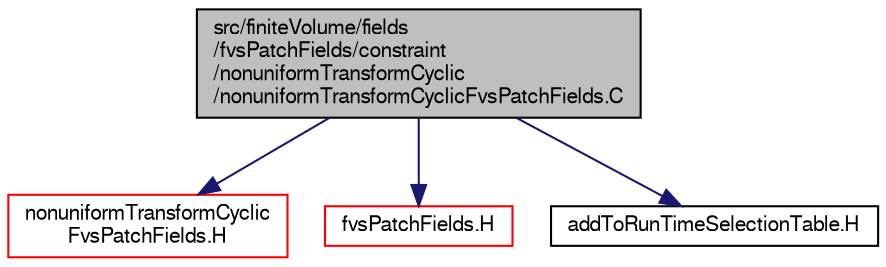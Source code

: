 digraph "src/finiteVolume/fields/fvsPatchFields/constraint/nonuniformTransformCyclic/nonuniformTransformCyclicFvsPatchFields.C"
{
  bgcolor="transparent";
  edge [fontname="FreeSans",fontsize="10",labelfontname="FreeSans",labelfontsize="10"];
  node [fontname="FreeSans",fontsize="10",shape=record];
  Node0 [label="src/finiteVolume/fields\l/fvsPatchFields/constraint\l/nonuniformTransformCyclic\l/nonuniformTransformCyclicFvsPatchFields.C",height=0.2,width=0.4,color="black", fillcolor="grey75", style="filled", fontcolor="black"];
  Node0 -> Node1 [color="midnightblue",fontsize="10",style="solid",fontname="FreeSans"];
  Node1 [label="nonuniformTransformCyclic\lFvsPatchFields.H",height=0.2,width=0.4,color="red",URL="$a02627.html"];
  Node0 -> Node215 [color="midnightblue",fontsize="10",style="solid",fontname="FreeSans"];
  Node215 [label="fvsPatchFields.H",height=0.2,width=0.4,color="red",URL="$a02720.html"];
  Node0 -> Node217 [color="midnightblue",fontsize="10",style="solid",fontname="FreeSans"];
  Node217 [label="addToRunTimeSelectionTable.H",height=0.2,width=0.4,color="black",URL="$a09263.html",tooltip="Macros for easy insertion into run-time selection tables. "];
}
